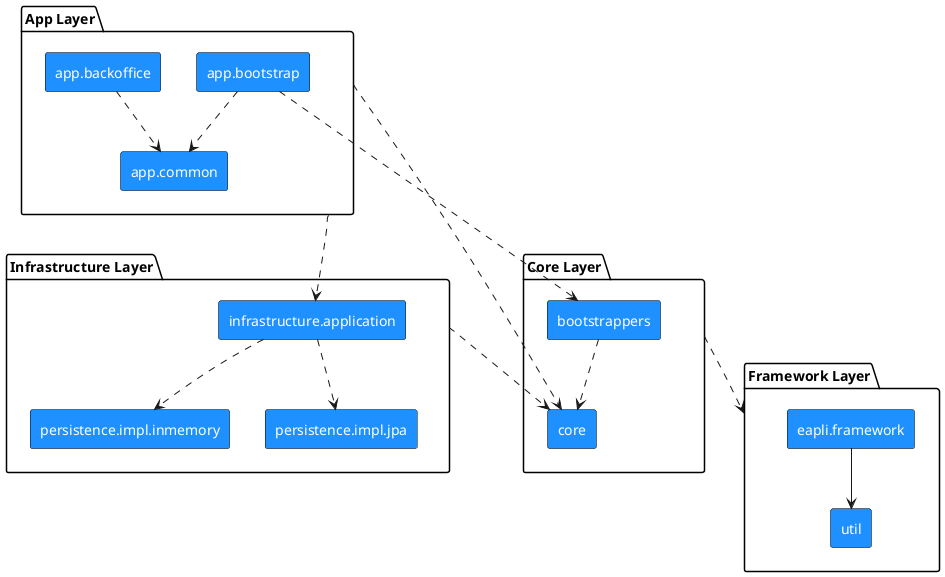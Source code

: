 @startuml

skinparam classAttributeIconSize 0
hide empty members

skinparam rectangle {
    BackgroundColor #1E90FF
    BorderColor #000000
    FontColor white
}

package "App Layer" as AppLayer {
    rectangle app.bootstrap
    rectangle app.backoffice
    rectangle app.common
}

package "Core Layer" as CoreLayer {
    rectangle bootstrappers
    rectangle core
}

package "Infrastructure Layer" as InfrastructureLayer {
    rectangle infrastructure.application
    rectangle persistence.impl.inmemory
    rectangle persistence.impl.jpa
}

package "Framework Layer" as FrameworkLayer {
    rectangle eapli.framework
    rectangle util
}

AppLayer ..> core
AppLayer ...> infrastructure.application
InfrastructureLayer ..> core
CoreLayer ..> FrameworkLayer

app.bootstrap ..> bootstrappers
app.backoffice ..> app.common
app.bootstrap ..> app.common
bootstrappers ..> core
infrastructure.application ..> persistence.impl.inmemory
infrastructure.application ..> persistence.impl.jpa
eapli.framework --> util

@enduml
